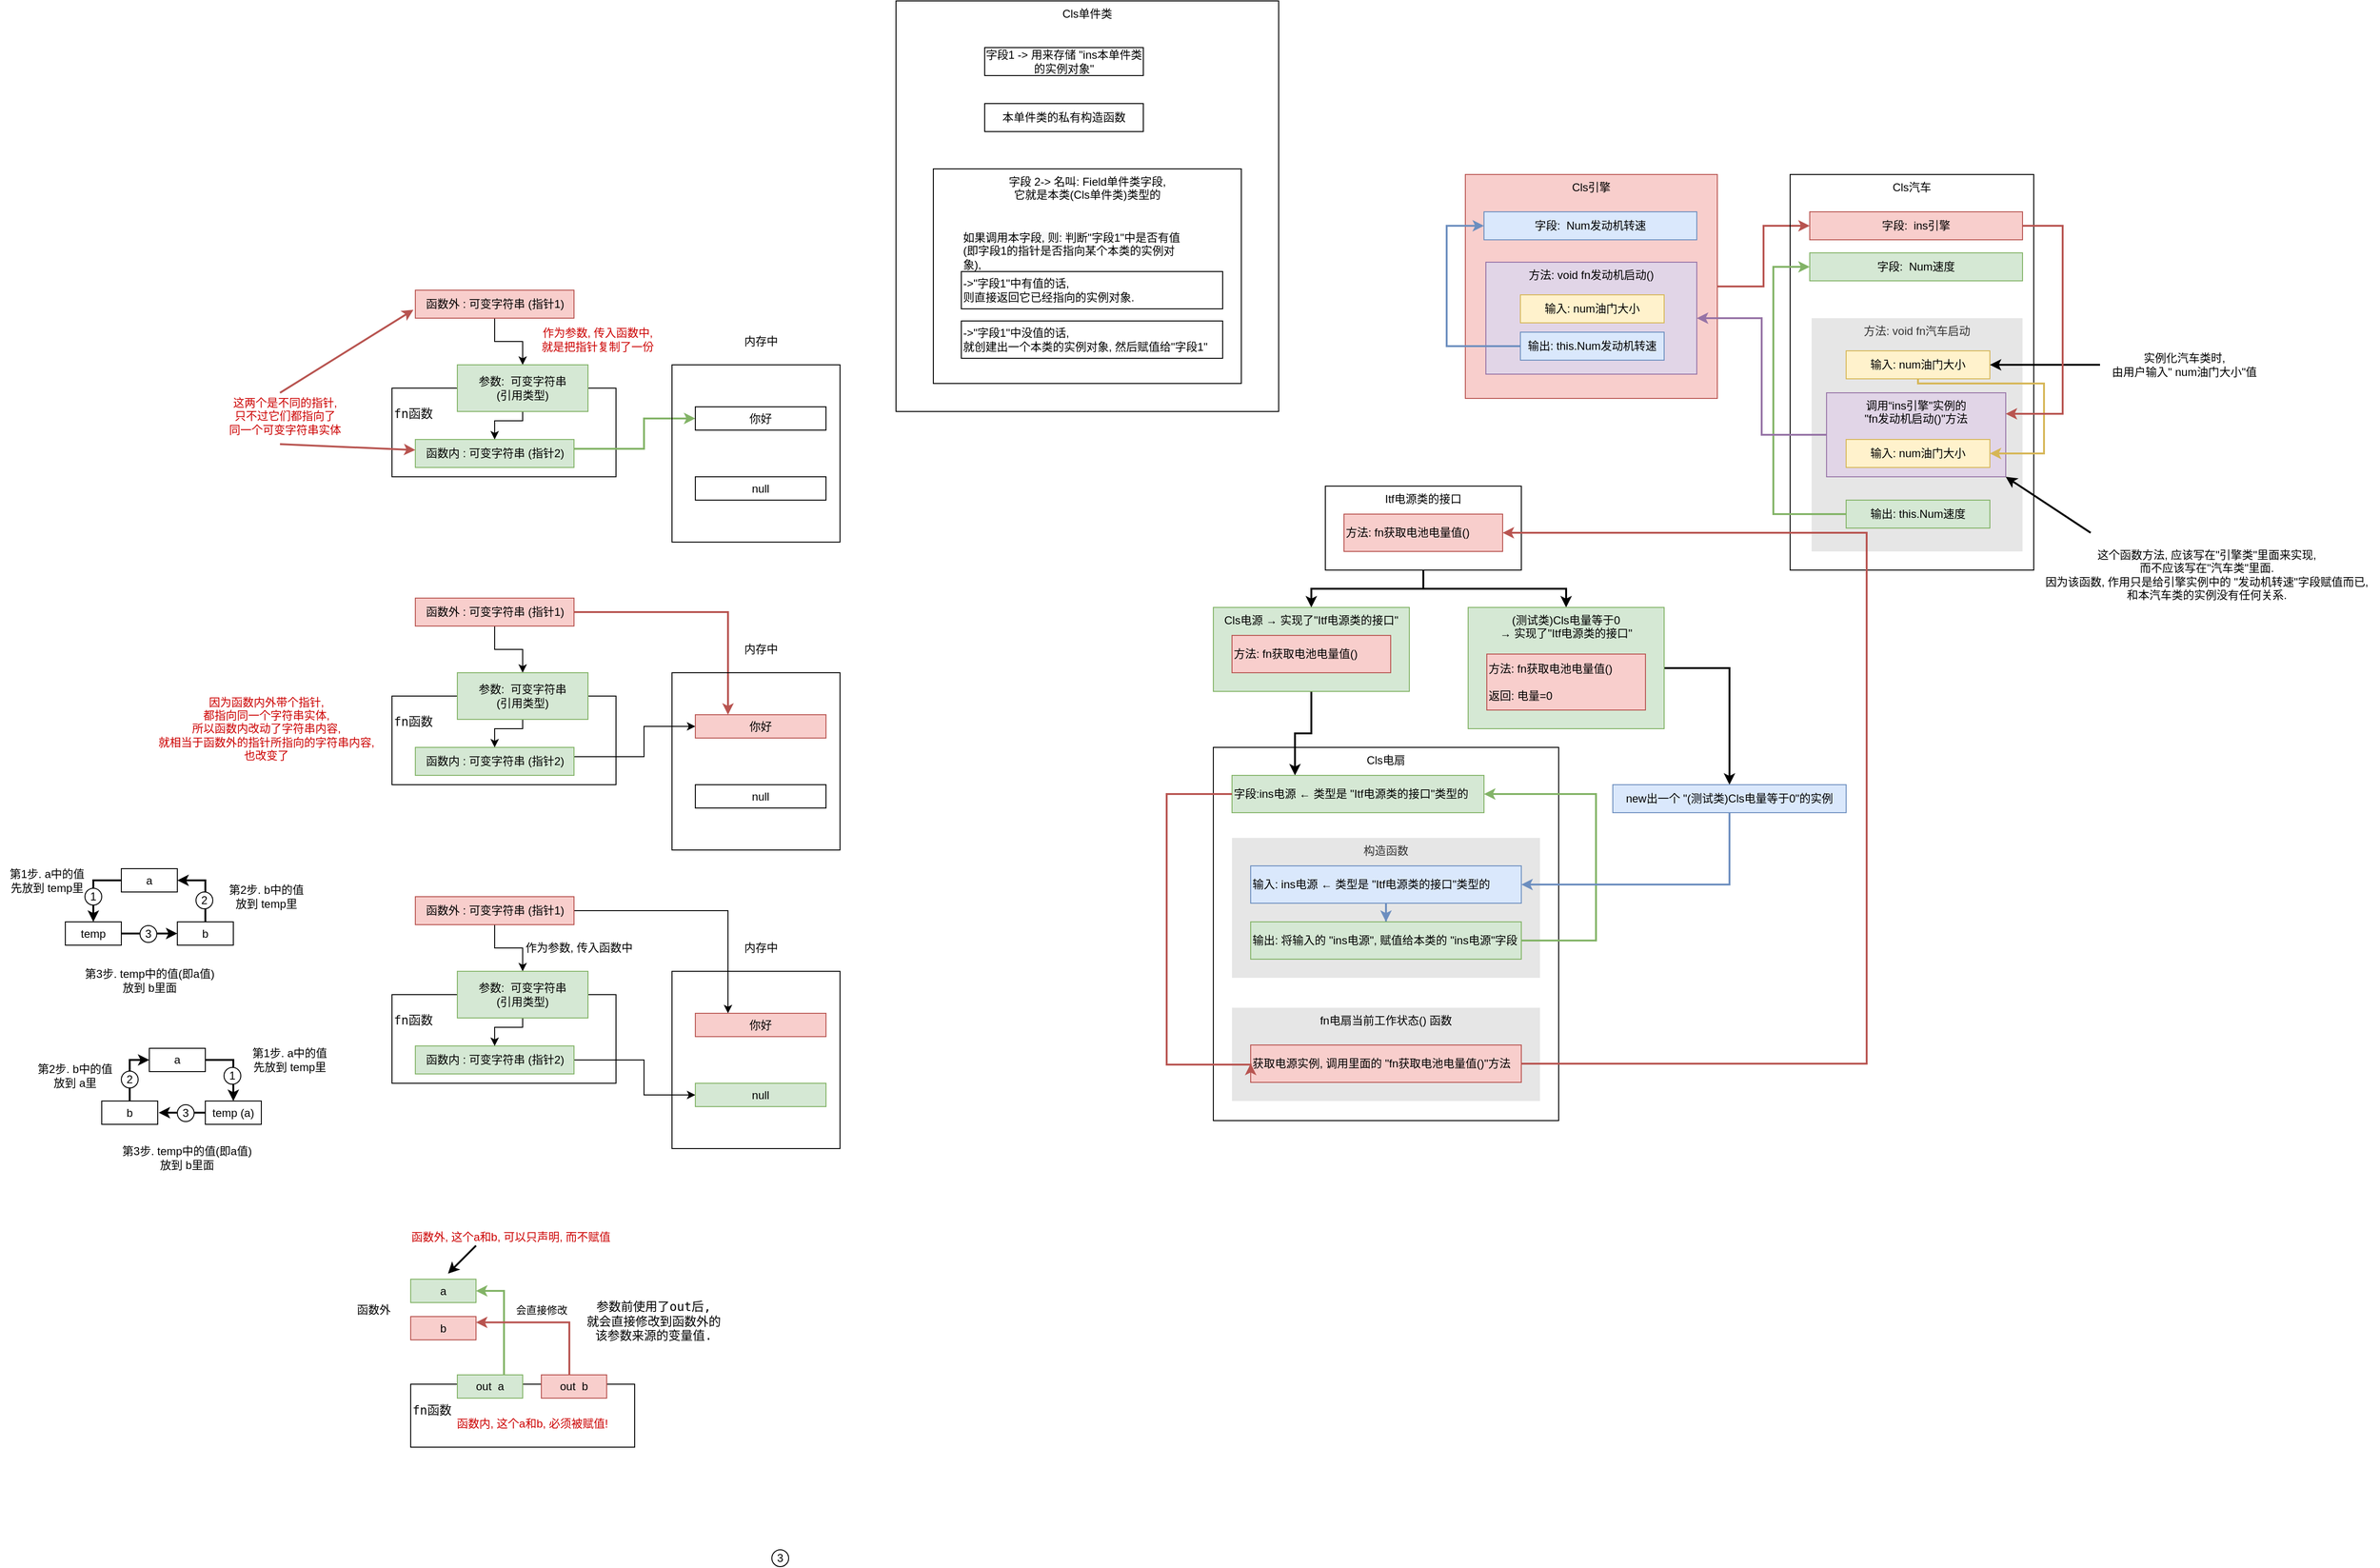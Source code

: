 <mxfile version="20.3.0" type="device"><diagram id="rgOZKRo0lJqrecVs-Eid" name="第 1 页"><mxGraphModel dx="2361" dy="1737" grid="1" gridSize="10" guides="1" tooltips="1" connect="1" arrows="1" fold="1" page="1" pageScale="1" pageWidth="827" pageHeight="1169" math="0" shadow="0"><root><mxCell id="0"/><mxCell id="1" parent="0"/><mxCell id="5EM94-NhjixUfa2vuw9q-13" style="edgeStyle=orthogonalEdgeStyle;rounded=0;orthogonalLoop=1;jettySize=auto;html=1;strokeWidth=2;fillColor=#f8cecc;strokeColor=#b85450;" parent="1" source="5EM94-NhjixUfa2vuw9q-2" target="5EM94-NhjixUfa2vuw9q-7" edge="1"><mxGeometry relative="1" as="geometry"/></mxCell><mxCell id="5EM94-NhjixUfa2vuw9q-2" value="Cls引擎" style="rounded=0;whiteSpace=wrap;html=1;fillColor=#f8cecc;verticalAlign=top;strokeColor=#b85450;" parent="1" vertex="1"><mxGeometry x="730" y="126" width="270" height="240" as="geometry"/></mxCell><mxCell id="gQlJd70xmqoWrjYjmu2v-1" value="Cls单件类" style="rounded=0;whiteSpace=wrap;html=1;fillColor=none;verticalAlign=top;" parent="1" vertex="1"><mxGeometry x="120" y="-60" width="410" height="440" as="geometry"/></mxCell><mxCell id="gQlJd70xmqoWrjYjmu2v-2" value="字段1 -&amp;gt; 用来存储 &quot;ins本单件类的实例对象&quot;" style="rounded=0;whiteSpace=wrap;html=1;fillColor=none;" parent="1" vertex="1"><mxGeometry x="215" y="-10" width="170" height="30" as="geometry"/></mxCell><mxCell id="gQlJd70xmqoWrjYjmu2v-3" value="本单件类的私有构造函数" style="rounded=0;whiteSpace=wrap;html=1;fillColor=none;" parent="1" vertex="1"><mxGeometry x="215" y="50" width="170" height="30" as="geometry"/></mxCell><mxCell id="gQlJd70xmqoWrjYjmu2v-4" value="字段 2-&amp;gt; 名叫: Field单件类字段, &lt;br&gt;它就是本类(Cls单件类)类型的" style="rounded=0;whiteSpace=wrap;html=1;fillColor=none;verticalAlign=top;" parent="1" vertex="1"><mxGeometry x="160" y="120" width="330" height="230" as="geometry"/></mxCell><mxCell id="gQlJd70xmqoWrjYjmu2v-5" value="-&amp;gt;&quot;字段1&quot;中有值的话, &lt;br&gt;则直接返回它已经指向的实例对象." style="rounded=0;whiteSpace=wrap;html=1;fillColor=none;align=left;" parent="1" vertex="1"><mxGeometry x="190" y="230" width="280" height="40" as="geometry"/></mxCell><mxCell id="gQlJd70xmqoWrjYjmu2v-6" value="-&amp;gt;&quot;字段1&quot;中没值的话,&lt;br&gt;就创建出一个本类的实例对象, 然后赋值给&quot;字段1&quot;" style="rounded=0;whiteSpace=wrap;html=1;fillColor=none;align=left;" parent="1" vertex="1"><mxGeometry x="190" y="283" width="280" height="40" as="geometry"/></mxCell><mxCell id="gQlJd70xmqoWrjYjmu2v-7" value="&lt;span style=&quot;color: rgb(0, 0, 0); font-family: Helvetica; font-size: 12px; font-style: normal; font-variant-ligatures: normal; font-variant-caps: normal; font-weight: 400; letter-spacing: normal; orphans: 2; text-align: left; text-indent: 0px; text-transform: none; widows: 2; word-spacing: 0px; -webkit-text-stroke-width: 0px; background-color: rgb(248, 249, 250); text-decoration-thickness: initial; text-decoration-style: initial; text-decoration-color: initial; float: none; display: inline !important;&quot;&gt;如果调用本字段, 则:&lt;/span&gt;&amp;nbsp;判断&quot;字段1&quot;中是否有值(即字段1的指针是否指向某个本类的实例对象),&amp;nbsp;" style="text;whiteSpace=wrap;html=1;" parent="1" vertex="1"><mxGeometry x="190" y="180" width="250" height="40" as="geometry"/></mxCell><mxCell id="5EM94-NhjixUfa2vuw9q-1" value="字段:&amp;nbsp; Num发动机转速" style="rounded=0;whiteSpace=wrap;html=1;fillColor=#dae8fc;strokeColor=#6c8ebf;" parent="1" vertex="1"><mxGeometry x="750" y="166" width="228" height="30" as="geometry"/></mxCell><mxCell id="5EM94-NhjixUfa2vuw9q-3" value="方法: void fn发动机启动()" style="rounded=0;whiteSpace=wrap;html=1;fillColor=#e1d5e7;verticalAlign=top;strokeColor=#9673a6;" parent="1" vertex="1"><mxGeometry x="752" y="220" width="226" height="120" as="geometry"/></mxCell><mxCell id="5EM94-NhjixUfa2vuw9q-4" value="输入: num油门大小" style="rounded=0;whiteSpace=wrap;html=1;fillColor=#fff2cc;strokeColor=#d6b656;" parent="1" vertex="1"><mxGeometry x="789" y="255" width="154" height="30" as="geometry"/></mxCell><mxCell id="5EM94-NhjixUfa2vuw9q-12" style="edgeStyle=orthogonalEdgeStyle;rounded=0;orthogonalLoop=1;jettySize=auto;html=1;entryX=0;entryY=0.5;entryDx=0;entryDy=0;fillColor=#dae8fc;strokeColor=#6c8ebf;strokeWidth=2;" parent="1" source="5EM94-NhjixUfa2vuw9q-5" target="5EM94-NhjixUfa2vuw9q-1" edge="1"><mxGeometry relative="1" as="geometry"><Array as="points"><mxPoint x="710" y="310"/><mxPoint x="710" y="181"/></Array></mxGeometry></mxCell><mxCell id="5EM94-NhjixUfa2vuw9q-5" value="输出:&amp;nbsp;this.Num发动机转速" style="rounded=0;whiteSpace=wrap;html=1;fillColor=#dae8fc;strokeColor=#6c8ebf;" parent="1" vertex="1"><mxGeometry x="789" y="295" width="154" height="30" as="geometry"/></mxCell><mxCell id="5EM94-NhjixUfa2vuw9q-6" value="Cls汽车" style="rounded=0;whiteSpace=wrap;html=1;fillColor=none;verticalAlign=top;" parent="1" vertex="1"><mxGeometry x="1078" y="126" width="261" height="424" as="geometry"/></mxCell><mxCell id="5EM94-NhjixUfa2vuw9q-7" value="字段:&amp;nbsp; ins引擎" style="rounded=0;whiteSpace=wrap;html=1;fillColor=#f8cecc;strokeColor=#b85450;" parent="1" vertex="1"><mxGeometry x="1099" y="166" width="228" height="30" as="geometry"/></mxCell><mxCell id="5EM94-NhjixUfa2vuw9q-8" value="方法: void fn汽车启动" style="rounded=0;whiteSpace=wrap;html=1;fillColor=#E6E6E6;verticalAlign=top;fontColor=#333333;strokeColor=none;" parent="1" vertex="1"><mxGeometry x="1101" y="280" width="226" height="250" as="geometry"/></mxCell><mxCell id="5EM94-NhjixUfa2vuw9q-9" value="输入: num油门大小" style="rounded=0;whiteSpace=wrap;html=1;fillColor=#fff2cc;strokeColor=#d6b656;" parent="1" vertex="1"><mxGeometry x="1138" y="315" width="154" height="30" as="geometry"/></mxCell><mxCell id="5EM94-NhjixUfa2vuw9q-14" style="edgeStyle=orthogonalEdgeStyle;rounded=0;orthogonalLoop=1;jettySize=auto;html=1;entryX=0;entryY=0.5;entryDx=0;entryDy=0;strokeWidth=2;fillColor=#d5e8d4;strokeColor=#82b366;exitX=0;exitY=0.5;exitDx=0;exitDy=0;" parent="1" source="5EM94-NhjixUfa2vuw9q-10" target="5EM94-NhjixUfa2vuw9q-11" edge="1"><mxGeometry relative="1" as="geometry"><Array as="points"><mxPoint x="1060" y="490"/><mxPoint x="1060" y="225"/></Array></mxGeometry></mxCell><mxCell id="5EM94-NhjixUfa2vuw9q-10" value="输出:&amp;nbsp;this.Num速度" style="rounded=0;whiteSpace=wrap;html=1;fillColor=#d5e8d4;strokeColor=#82b366;" parent="1" vertex="1"><mxGeometry x="1138" y="475" width="154" height="30" as="geometry"/></mxCell><mxCell id="5EM94-NhjixUfa2vuw9q-11" value="字段:&amp;nbsp; Num速度" style="rounded=0;whiteSpace=wrap;html=1;fillColor=#d5e8d4;strokeColor=#82b366;" parent="1" vertex="1"><mxGeometry x="1099" y="210" width="228" height="30" as="geometry"/></mxCell><mxCell id="5EM94-NhjixUfa2vuw9q-16" style="edgeStyle=orthogonalEdgeStyle;rounded=0;orthogonalLoop=1;jettySize=auto;html=1;entryX=1;entryY=0.5;entryDx=0;entryDy=0;strokeWidth=2;fillColor=#e1d5e7;strokeColor=#9673a6;" parent="1" source="5EM94-NhjixUfa2vuw9q-15" target="5EM94-NhjixUfa2vuw9q-3" edge="1"><mxGeometry relative="1" as="geometry"/></mxCell><mxCell id="5EM94-NhjixUfa2vuw9q-15" value="调用“ins引擎&quot;实例的&lt;br&gt;&quot;fn发动机启动()&quot;方法" style="rounded=0;whiteSpace=wrap;html=1;fillColor=#e1d5e7;strokeColor=#9673a6;verticalAlign=top;" parent="1" vertex="1"><mxGeometry x="1117" y="360" width="192" height="90" as="geometry"/></mxCell><mxCell id="5EM94-NhjixUfa2vuw9q-17" value="输入: num油门大小" style="rounded=0;whiteSpace=wrap;html=1;fillColor=#fff2cc;strokeColor=#d6b656;" parent="1" vertex="1"><mxGeometry x="1138" y="410" width="154" height="30" as="geometry"/></mxCell><mxCell id="5EM94-NhjixUfa2vuw9q-19" style="edgeStyle=orthogonalEdgeStyle;rounded=0;orthogonalLoop=1;jettySize=auto;html=1;strokeWidth=2;" parent="1" source="5EM94-NhjixUfa2vuw9q-18" target="5EM94-NhjixUfa2vuw9q-9" edge="1"><mxGeometry relative="1" as="geometry"/></mxCell><mxCell id="5EM94-NhjixUfa2vuw9q-18" value="实例化汽车类时, &lt;br&gt;由用户输入&quot; num油门大小&quot;值" style="text;html=1;align=center;verticalAlign=middle;resizable=0;points=[];autosize=1;strokeColor=none;fillColor=none;" parent="1" vertex="1"><mxGeometry x="1410" y="310" width="180" height="40" as="geometry"/></mxCell><mxCell id="5EM94-NhjixUfa2vuw9q-20" style="edgeStyle=orthogonalEdgeStyle;rounded=0;orthogonalLoop=1;jettySize=auto;html=1;entryX=1;entryY=0.5;entryDx=0;entryDy=0;strokeWidth=2;fillColor=#fff2cc;strokeColor=#d6b656;" parent="1" source="5EM94-NhjixUfa2vuw9q-9" target="5EM94-NhjixUfa2vuw9q-17" edge="1"><mxGeometry relative="1" as="geometry"><Array as="points"><mxPoint x="1215" y="350"/><mxPoint x="1350" y="350"/><mxPoint x="1350" y="425"/></Array></mxGeometry></mxCell><mxCell id="5EM94-NhjixUfa2vuw9q-21" style="edgeStyle=orthogonalEdgeStyle;rounded=0;orthogonalLoop=1;jettySize=auto;html=1;entryX=1;entryY=0.25;entryDx=0;entryDy=0;strokeWidth=2;fillColor=#f8cecc;strokeColor=#b85450;" parent="1" source="5EM94-NhjixUfa2vuw9q-7" target="5EM94-NhjixUfa2vuw9q-15" edge="1"><mxGeometry relative="1" as="geometry"><Array as="points"><mxPoint x="1370" y="181"/><mxPoint x="1370" y="382"/></Array></mxGeometry></mxCell><mxCell id="5EM94-NhjixUfa2vuw9q-22" value="" style="endArrow=classic;html=1;rounded=0;strokeWidth=2;entryX=1;entryY=1;entryDx=0;entryDy=0;" parent="1" target="5EM94-NhjixUfa2vuw9q-15" edge="1"><mxGeometry width="50" height="50" relative="1" as="geometry"><mxPoint x="1400" y="510" as="sourcePoint"/><mxPoint x="1530" y="550" as="targetPoint"/></mxGeometry></mxCell><mxCell id="5EM94-NhjixUfa2vuw9q-23" value="这个函数方法, 应该写在&quot;引擎类&quot;里面来实现,&lt;br&gt;而不应该写在&quot;汽车类&quot;里面.&lt;br&gt;因为该函数, 作用只是给引擎实例中的 &quot;发动机转速&quot;字段赋值而已, &lt;br&gt;和本汽车类的实例没有任何关系." style="text;html=1;align=center;verticalAlign=middle;resizable=0;points=[];autosize=1;strokeColor=none;fillColor=none;" parent="1" vertex="1"><mxGeometry x="1339" y="520" width="370" height="70" as="geometry"/></mxCell><mxCell id="5EM94-NhjixUfa2vuw9q-35" style="edgeStyle=orthogonalEdgeStyle;rounded=0;orthogonalLoop=1;jettySize=auto;html=1;strokeWidth=2;" parent="1" source="5EM94-NhjixUfa2vuw9q-24" target="5EM94-NhjixUfa2vuw9q-26" edge="1"><mxGeometry relative="1" as="geometry"/></mxCell><mxCell id="5EM94-NhjixUfa2vuw9q-41" style="edgeStyle=orthogonalEdgeStyle;rounded=0;orthogonalLoop=1;jettySize=auto;html=1;entryX=0.5;entryY=0;entryDx=0;entryDy=0;strokeWidth=2;" parent="1" source="5EM94-NhjixUfa2vuw9q-24" target="5EM94-NhjixUfa2vuw9q-39" edge="1"><mxGeometry relative="1" as="geometry"/></mxCell><mxCell id="5EM94-NhjixUfa2vuw9q-24" value="Itf电源类的接口" style="rounded=0;whiteSpace=wrap;html=1;fillColor=none;verticalAlign=top;" parent="1" vertex="1"><mxGeometry x="580" y="460" width="210" height="90" as="geometry"/></mxCell><mxCell id="5EM94-NhjixUfa2vuw9q-25" value="方法:&amp;nbsp;fn获取电池电量值()" style="rounded=0;whiteSpace=wrap;html=1;fillColor=#f8cecc;align=left;strokeColor=#b85450;" parent="1" vertex="1"><mxGeometry x="600" y="490" width="170" height="40" as="geometry"/></mxCell><mxCell id="5EM94-NhjixUfa2vuw9q-36" style="edgeStyle=orthogonalEdgeStyle;rounded=0;orthogonalLoop=1;jettySize=auto;html=1;entryX=0.25;entryY=0;entryDx=0;entryDy=0;strokeWidth=2;" parent="1" source="5EM94-NhjixUfa2vuw9q-26" target="5EM94-NhjixUfa2vuw9q-29" edge="1"><mxGeometry relative="1" as="geometry"/></mxCell><mxCell id="5EM94-NhjixUfa2vuw9q-26" value="Cls电源 → 实现了&quot;Itf电源类的接口&quot;" style="rounded=0;whiteSpace=wrap;html=1;fillColor=#d5e8d4;verticalAlign=top;strokeColor=#82b366;" parent="1" vertex="1"><mxGeometry x="460" y="590" width="210" height="90" as="geometry"/></mxCell><mxCell id="5EM94-NhjixUfa2vuw9q-27" value="方法:&amp;nbsp;fn获取电池电量值()" style="rounded=0;whiteSpace=wrap;html=1;fillColor=#f8cecc;align=left;strokeColor=#b85450;" parent="1" vertex="1"><mxGeometry x="480" y="620" width="170" height="40" as="geometry"/></mxCell><mxCell id="5EM94-NhjixUfa2vuw9q-28" value="Cls电扇" style="rounded=0;whiteSpace=wrap;html=1;fillColor=none;verticalAlign=top;" parent="1" vertex="1"><mxGeometry x="460" y="740" width="370" height="400" as="geometry"/></mxCell><mxCell id="5EM94-NhjixUfa2vuw9q-29" value="字段:ins电源 ← 类型是 &quot;Itf电源类的接口&quot;类型的" style="rounded=0;whiteSpace=wrap;html=1;fillColor=#d5e8d4;align=left;strokeColor=#82b366;" parent="1" vertex="1"><mxGeometry x="480" y="770" width="270" height="40" as="geometry"/></mxCell><mxCell id="5EM94-NhjixUfa2vuw9q-30" value="构造函数" style="rounded=0;whiteSpace=wrap;html=1;fillColor=#E6E6E6;verticalAlign=top;fontColor=#333333;strokeColor=none;" parent="1" vertex="1"><mxGeometry x="480" y="837" width="330" height="150" as="geometry"/></mxCell><mxCell id="5EM94-NhjixUfa2vuw9q-38" style="edgeStyle=orthogonalEdgeStyle;rounded=0;orthogonalLoop=1;jettySize=auto;html=1;strokeWidth=2;fillColor=#dae8fc;strokeColor=#6c8ebf;" parent="1" source="5EM94-NhjixUfa2vuw9q-31" target="5EM94-NhjixUfa2vuw9q-32" edge="1"><mxGeometry relative="1" as="geometry"/></mxCell><mxCell id="5EM94-NhjixUfa2vuw9q-31" value="输入: ins电源 ← 类型是 &quot;Itf电源类的接口&quot;类型的" style="rounded=0;whiteSpace=wrap;html=1;fillColor=#dae8fc;align=left;strokeColor=#6c8ebf;" parent="1" vertex="1"><mxGeometry x="500" y="867" width="290" height="40" as="geometry"/></mxCell><mxCell id="5EM94-NhjixUfa2vuw9q-37" style="edgeStyle=orthogonalEdgeStyle;rounded=0;orthogonalLoop=1;jettySize=auto;html=1;entryX=1;entryY=0.5;entryDx=0;entryDy=0;strokeWidth=2;fillColor=#d5e8d4;strokeColor=#82b366;" parent="1" source="5EM94-NhjixUfa2vuw9q-32" target="5EM94-NhjixUfa2vuw9q-29" edge="1"><mxGeometry relative="1" as="geometry"><Array as="points"><mxPoint x="870" y="947"/><mxPoint x="870" y="790"/></Array></mxGeometry></mxCell><mxCell id="5EM94-NhjixUfa2vuw9q-32" value="输出: 将输入的 &quot;ins电源&quot;, 赋值给本类的&amp;nbsp;&quot;ins电源&quot;字段" style="rounded=0;whiteSpace=wrap;html=1;fillColor=#d5e8d4;align=left;strokeColor=#82b366;" parent="1" vertex="1"><mxGeometry x="500" y="927" width="290" height="40" as="geometry"/></mxCell><mxCell id="5EM94-NhjixUfa2vuw9q-33" value="fn电扇当前工作状态() 函数" style="rounded=0;whiteSpace=wrap;html=1;fillColor=#E6E6E6;verticalAlign=top;strokeColor=none;" parent="1" vertex="1"><mxGeometry x="480" y="1019" width="330" height="100" as="geometry"/></mxCell><mxCell id="5EM94-NhjixUfa2vuw9q-46" style="edgeStyle=orthogonalEdgeStyle;rounded=0;orthogonalLoop=1;jettySize=auto;html=1;entryX=1;entryY=0.5;entryDx=0;entryDy=0;strokeWidth=2;fillColor=#f8cecc;strokeColor=#b85450;" parent="1" source="5EM94-NhjixUfa2vuw9q-34" target="5EM94-NhjixUfa2vuw9q-25" edge="1"><mxGeometry relative="1" as="geometry"><Array as="points"><mxPoint x="1160" y="1079"/><mxPoint x="1160" y="510"/></Array></mxGeometry></mxCell><mxCell id="5EM94-NhjixUfa2vuw9q-34" value="获取电源实例, 调用里面的 &quot;fn获取电池电量值()&quot;方法" style="rounded=0;whiteSpace=wrap;html=1;fillColor=#f8cecc;align=left;strokeColor=#b85450;" parent="1" vertex="1"><mxGeometry x="500" y="1059" width="290" height="40" as="geometry"/></mxCell><mxCell id="5EM94-NhjixUfa2vuw9q-43" style="edgeStyle=orthogonalEdgeStyle;rounded=0;orthogonalLoop=1;jettySize=auto;html=1;entryX=0.5;entryY=0;entryDx=0;entryDy=0;strokeWidth=2;exitX=1;exitY=0.5;exitDx=0;exitDy=0;" parent="1" source="5EM94-NhjixUfa2vuw9q-39" target="5EM94-NhjixUfa2vuw9q-42" edge="1"><mxGeometry relative="1" as="geometry"/></mxCell><mxCell id="5EM94-NhjixUfa2vuw9q-39" value="(测试类)Cls电量等于0 &lt;br&gt;→ 实现了&quot;Itf电源类的接口&quot;" style="rounded=0;whiteSpace=wrap;html=1;fillColor=#d5e8d4;verticalAlign=top;strokeColor=#82b366;" parent="1" vertex="1"><mxGeometry x="733" y="590" width="210" height="130" as="geometry"/></mxCell><mxCell id="5EM94-NhjixUfa2vuw9q-40" value="方法:&amp;nbsp;fn获取电池电量值()&lt;br&gt;&lt;br&gt;返回: 电量=0" style="rounded=0;whiteSpace=wrap;html=1;fillColor=#f8cecc;align=left;strokeColor=#b85450;" parent="1" vertex="1"><mxGeometry x="753" y="640" width="170" height="60" as="geometry"/></mxCell><mxCell id="5EM94-NhjixUfa2vuw9q-44" style="edgeStyle=orthogonalEdgeStyle;rounded=0;orthogonalLoop=1;jettySize=auto;html=1;entryX=1;entryY=0.5;entryDx=0;entryDy=0;strokeWidth=2;fillColor=#dae8fc;strokeColor=#6c8ebf;exitX=0.5;exitY=1;exitDx=0;exitDy=0;" parent="1" source="5EM94-NhjixUfa2vuw9q-42" target="5EM94-NhjixUfa2vuw9q-31" edge="1"><mxGeometry relative="1" as="geometry"/></mxCell><mxCell id="5EM94-NhjixUfa2vuw9q-42" value="new出一个 &quot;&lt;span style=&quot;&quot;&gt;(测试类)Cls电量等于0&lt;/span&gt;&quot;的实例" style="rounded=0;whiteSpace=wrap;html=1;fillColor=#dae8fc;align=center;strokeColor=#6c8ebf;" parent="1" vertex="1"><mxGeometry x="888" y="780" width="250" height="30" as="geometry"/></mxCell><mxCell id="5EM94-NhjixUfa2vuw9q-45" style="edgeStyle=orthogonalEdgeStyle;rounded=0;orthogonalLoop=1;jettySize=auto;html=1;entryX=0;entryY=0.5;entryDx=0;entryDy=0;strokeWidth=2;fillColor=#f8cecc;strokeColor=#b85450;exitX=0;exitY=0.5;exitDx=0;exitDy=0;" parent="1" source="5EM94-NhjixUfa2vuw9q-29" target="5EM94-NhjixUfa2vuw9q-34" edge="1"><mxGeometry relative="1" as="geometry"><mxPoint x="480" y="760" as="sourcePoint"/><Array as="points"><mxPoint x="410" y="790"/><mxPoint x="410" y="1080"/></Array></mxGeometry></mxCell><mxCell id="zhBhP34brNfcsc4xG4sS-1" value="&lt;pre style=&quot;color: rgb(8, 8, 8); font-family: &amp;quot;JetBrains Mono&amp;quot;, monospace; font-size: 9.8pt;&quot;&gt;&lt;span style=&quot;&quot;&gt;fn&lt;/span&gt;&lt;span style=&quot;font-family: 宋体, monospace;&quot;&gt;函数&lt;/span&gt;&lt;/pre&gt;" style="rounded=0;whiteSpace=wrap;html=1;fillColor=none;align=left;labelBackgroundColor=none;verticalAlign=top;" vertex="1" parent="1"><mxGeometry x="-420" y="355" width="240" height="95" as="geometry"/></mxCell><mxCell id="zhBhP34brNfcsc4xG4sS-10" style="edgeStyle=orthogonalEdgeStyle;rounded=0;orthogonalLoop=1;jettySize=auto;html=1;entryX=0;entryY=0.5;entryDx=0;entryDy=0;fillColor=#d5e8d4;strokeColor=#82b366;strokeWidth=2;" edge="1" parent="1" source="zhBhP34brNfcsc4xG4sS-3" target="zhBhP34brNfcsc4xG4sS-7"><mxGeometry relative="1" as="geometry"><Array as="points"><mxPoint x="-150" y="420"/><mxPoint x="-150" y="388"/></Array></mxGeometry></mxCell><mxCell id="zhBhP34brNfcsc4xG4sS-3" value="函数内 : 可变字符串 (指针2)" style="text;html=1;align=center;verticalAlign=middle;resizable=0;points=[];autosize=1;strokeColor=#82b366;fillColor=#d5e8d4;" vertex="1" parent="1"><mxGeometry x="-395" y="410" width="170" height="30" as="geometry"/></mxCell><mxCell id="zhBhP34brNfcsc4xG4sS-9" style="edgeStyle=orthogonalEdgeStyle;rounded=0;orthogonalLoop=1;jettySize=auto;html=1;entryX=0.5;entryY=0;entryDx=0;entryDy=0;" edge="1" parent="1" source="zhBhP34brNfcsc4xG4sS-4" target="zhBhP34brNfcsc4xG4sS-2"><mxGeometry relative="1" as="geometry"/></mxCell><mxCell id="zhBhP34brNfcsc4xG4sS-4" value="函数外 : 可变字符串 (指针1)" style="text;html=1;align=center;verticalAlign=middle;resizable=0;points=[];autosize=1;strokeColor=#b85450;fillColor=#f8cecc;" vertex="1" parent="1"><mxGeometry x="-395" y="250" width="170" height="30" as="geometry"/></mxCell><mxCell id="zhBhP34brNfcsc4xG4sS-5" value="" style="rounded=0;whiteSpace=wrap;html=1;fillColor=none;align=center;" vertex="1" parent="1"><mxGeometry x="-120" y="330" width="180" height="190" as="geometry"/></mxCell><mxCell id="zhBhP34brNfcsc4xG4sS-6" value="内存中" style="text;html=1;align=center;verticalAlign=middle;resizable=0;points=[];autosize=1;strokeColor=none;fillColor=none;" vertex="1" parent="1"><mxGeometry x="-55" y="290" width="60" height="30" as="geometry"/></mxCell><mxCell id="zhBhP34brNfcsc4xG4sS-7" value="你好" style="rounded=0;whiteSpace=wrap;html=1;labelBackgroundColor=none;" vertex="1" parent="1"><mxGeometry x="-95" y="375" width="140" height="25" as="geometry"/></mxCell><mxCell id="zhBhP34brNfcsc4xG4sS-8" value="null" style="rounded=0;whiteSpace=wrap;html=1;labelBackgroundColor=none;" vertex="1" parent="1"><mxGeometry x="-95" y="450" width="140" height="25" as="geometry"/></mxCell><mxCell id="zhBhP34brNfcsc4xG4sS-13" style="edgeStyle=orthogonalEdgeStyle;rounded=0;orthogonalLoop=1;jettySize=auto;html=1;" edge="1" parent="1" source="zhBhP34brNfcsc4xG4sS-2" target="zhBhP34brNfcsc4xG4sS-3"><mxGeometry relative="1" as="geometry"><Array as="points"><mxPoint x="-280" y="390"/><mxPoint x="-310" y="390"/></Array></mxGeometry></mxCell><mxCell id="zhBhP34brNfcsc4xG4sS-2" value="参数:&amp;nbsp; 可变字符串&lt;br&gt;(引用类型)" style="rounded=0;whiteSpace=wrap;html=1;labelBackgroundColor=none;fillColor=#d5e8d4;strokeColor=#82b366;" vertex="1" parent="1"><mxGeometry x="-350" y="330" width="140" height="50" as="geometry"/></mxCell><mxCell id="zhBhP34brNfcsc4xG4sS-14" value="作为参数, 传入函数中,&lt;br&gt;就是把指针复制了一份" style="text;html=1;align=center;verticalAlign=middle;resizable=0;points=[];autosize=1;strokeColor=none;fillColor=none;fontColor=#CC0000;" vertex="1" parent="1"><mxGeometry x="-270" y="283" width="140" height="40" as="geometry"/></mxCell><mxCell id="zhBhP34brNfcsc4xG4sS-17" value="&lt;pre style=&quot;color: rgb(8, 8, 8); font-family: &amp;quot;JetBrains Mono&amp;quot;, monospace; font-size: 9.8pt;&quot;&gt;&lt;span style=&quot;&quot;&gt;fn&lt;/span&gt;&lt;span style=&quot;font-family: 宋体, monospace;&quot;&gt;函数&lt;/span&gt;&lt;/pre&gt;" style="rounded=0;whiteSpace=wrap;html=1;fillColor=none;align=left;labelBackgroundColor=none;verticalAlign=top;" vertex="1" parent="1"><mxGeometry x="-420" y="685" width="240" height="95" as="geometry"/></mxCell><mxCell id="zhBhP34brNfcsc4xG4sS-18" style="edgeStyle=orthogonalEdgeStyle;rounded=0;orthogonalLoop=1;jettySize=auto;html=1;entryX=0;entryY=0.5;entryDx=0;entryDy=0;" edge="1" source="zhBhP34brNfcsc4xG4sS-20" target="zhBhP34brNfcsc4xG4sS-25" parent="1"><mxGeometry relative="1" as="geometry"><Array as="points"><mxPoint x="-150" y="750"/><mxPoint x="-150" y="718"/></Array></mxGeometry></mxCell><mxCell id="zhBhP34brNfcsc4xG4sS-20" value="函数内 : 可变字符串 (指针2)" style="text;html=1;align=center;verticalAlign=middle;resizable=0;points=[];autosize=1;strokeColor=#82b366;fillColor=#d5e8d4;" vertex="1" parent="1"><mxGeometry x="-395" y="740" width="170" height="30" as="geometry"/></mxCell><mxCell id="zhBhP34brNfcsc4xG4sS-21" style="edgeStyle=orthogonalEdgeStyle;rounded=0;orthogonalLoop=1;jettySize=auto;html=1;entryX=0.5;entryY=0;entryDx=0;entryDy=0;" edge="1" source="zhBhP34brNfcsc4xG4sS-22" target="zhBhP34brNfcsc4xG4sS-28" parent="1"><mxGeometry relative="1" as="geometry"/></mxCell><mxCell id="zhBhP34brNfcsc4xG4sS-30" style="edgeStyle=orthogonalEdgeStyle;rounded=0;orthogonalLoop=1;jettySize=auto;html=1;entryX=0.25;entryY=0;entryDx=0;entryDy=0;fillColor=#f8cecc;strokeColor=#b85450;strokeWidth=2;" edge="1" parent="1" source="zhBhP34brNfcsc4xG4sS-22" target="zhBhP34brNfcsc4xG4sS-25"><mxGeometry relative="1" as="geometry"/></mxCell><mxCell id="zhBhP34brNfcsc4xG4sS-22" value="函数外 : 可变字符串 (指针1)" style="text;html=1;align=center;verticalAlign=middle;resizable=0;points=[];autosize=1;strokeColor=#b85450;fillColor=#f8cecc;" vertex="1" parent="1"><mxGeometry x="-395" y="580" width="170" height="30" as="geometry"/></mxCell><mxCell id="zhBhP34brNfcsc4xG4sS-23" value="" style="rounded=0;whiteSpace=wrap;html=1;fillColor=none;align=center;" vertex="1" parent="1"><mxGeometry x="-120" y="660" width="180" height="190" as="geometry"/></mxCell><mxCell id="zhBhP34brNfcsc4xG4sS-24" value="内存中" style="text;html=1;align=center;verticalAlign=middle;resizable=0;points=[];autosize=1;strokeColor=none;fillColor=none;" vertex="1" parent="1"><mxGeometry x="-55" y="620" width="60" height="30" as="geometry"/></mxCell><mxCell id="zhBhP34brNfcsc4xG4sS-25" value="你好" style="rounded=0;whiteSpace=wrap;html=1;labelBackgroundColor=none;fillColor=#f8cecc;strokeColor=#b85450;" vertex="1" parent="1"><mxGeometry x="-95" y="705" width="140" height="25" as="geometry"/></mxCell><mxCell id="zhBhP34brNfcsc4xG4sS-26" value="null" style="rounded=0;whiteSpace=wrap;html=1;labelBackgroundColor=none;" vertex="1" parent="1"><mxGeometry x="-95" y="780" width="140" height="25" as="geometry"/></mxCell><mxCell id="zhBhP34brNfcsc4xG4sS-27" style="edgeStyle=orthogonalEdgeStyle;rounded=0;orthogonalLoop=1;jettySize=auto;html=1;" edge="1" source="zhBhP34brNfcsc4xG4sS-28" target="zhBhP34brNfcsc4xG4sS-20" parent="1"><mxGeometry relative="1" as="geometry"><Array as="points"><mxPoint x="-280" y="720"/><mxPoint x="-310" y="720"/></Array></mxGeometry></mxCell><mxCell id="zhBhP34brNfcsc4xG4sS-28" value="参数:&amp;nbsp; 可变字符串&lt;br&gt;(引用类型)" style="rounded=0;whiteSpace=wrap;html=1;labelBackgroundColor=none;fillColor=#d5e8d4;strokeColor=#82b366;" vertex="1" parent="1"><mxGeometry x="-350" y="660" width="140" height="50" as="geometry"/></mxCell><mxCell id="zhBhP34brNfcsc4xG4sS-31" value="&lt;pre style=&quot;color: rgb(8, 8, 8); font-family: &amp;quot;JetBrains Mono&amp;quot;, monospace; font-size: 9.8pt;&quot;&gt;&lt;span style=&quot;&quot;&gt;fn&lt;/span&gt;&lt;span style=&quot;font-family: 宋体, monospace;&quot;&gt;函数&lt;/span&gt;&lt;/pre&gt;" style="rounded=0;whiteSpace=wrap;html=1;fillColor=none;align=left;labelBackgroundColor=none;verticalAlign=top;" vertex="1" parent="1"><mxGeometry x="-420" y="1005" width="240" height="95" as="geometry"/></mxCell><mxCell id="zhBhP34brNfcsc4xG4sS-33" style="edgeStyle=orthogonalEdgeStyle;rounded=0;orthogonalLoop=1;jettySize=auto;html=1;entryX=0;entryY=0.5;entryDx=0;entryDy=0;" edge="1" source="zhBhP34brNfcsc4xG4sS-34" target="zhBhP34brNfcsc4xG4sS-41" parent="1"><mxGeometry relative="1" as="geometry"><Array as="points"><mxPoint x="-150" y="1075"/><mxPoint x="-150" y="1113"/></Array></mxGeometry></mxCell><mxCell id="zhBhP34brNfcsc4xG4sS-34" value="函数内 : 可变字符串 (指针2)" style="text;html=1;align=center;verticalAlign=middle;resizable=0;points=[];autosize=1;strokeColor=#82b366;fillColor=#d5e8d4;" vertex="1" parent="1"><mxGeometry x="-395" y="1060" width="170" height="30" as="geometry"/></mxCell><mxCell id="zhBhP34brNfcsc4xG4sS-35" style="edgeStyle=orthogonalEdgeStyle;rounded=0;orthogonalLoop=1;jettySize=auto;html=1;entryX=0.5;entryY=0;entryDx=0;entryDy=0;" edge="1" source="zhBhP34brNfcsc4xG4sS-37" target="zhBhP34brNfcsc4xG4sS-43" parent="1"><mxGeometry relative="1" as="geometry"/></mxCell><mxCell id="zhBhP34brNfcsc4xG4sS-36" style="edgeStyle=orthogonalEdgeStyle;rounded=0;orthogonalLoop=1;jettySize=auto;html=1;entryX=0.25;entryY=0;entryDx=0;entryDy=0;" edge="1" source="zhBhP34brNfcsc4xG4sS-37" target="zhBhP34brNfcsc4xG4sS-40" parent="1"><mxGeometry relative="1" as="geometry"/></mxCell><mxCell id="zhBhP34brNfcsc4xG4sS-37" value="函数外 : 可变字符串 (指针1)" style="text;html=1;align=center;verticalAlign=middle;resizable=0;points=[];autosize=1;strokeColor=#b85450;fillColor=#f8cecc;" vertex="1" parent="1"><mxGeometry x="-395" y="900" width="170" height="30" as="geometry"/></mxCell><mxCell id="zhBhP34brNfcsc4xG4sS-38" value="" style="rounded=0;whiteSpace=wrap;html=1;fillColor=none;align=center;" vertex="1" parent="1"><mxGeometry x="-120" y="980" width="180" height="190" as="geometry"/></mxCell><mxCell id="zhBhP34brNfcsc4xG4sS-39" value="内存中" style="text;html=1;align=center;verticalAlign=middle;resizable=0;points=[];autosize=1;strokeColor=none;fillColor=none;" vertex="1" parent="1"><mxGeometry x="-55" y="940" width="60" height="30" as="geometry"/></mxCell><mxCell id="zhBhP34brNfcsc4xG4sS-40" value="你好" style="rounded=0;whiteSpace=wrap;html=1;labelBackgroundColor=none;fillColor=#f8cecc;strokeColor=#b85450;" vertex="1" parent="1"><mxGeometry x="-95" y="1025" width="140" height="25" as="geometry"/></mxCell><mxCell id="zhBhP34brNfcsc4xG4sS-41" value="null" style="rounded=0;whiteSpace=wrap;html=1;labelBackgroundColor=none;fillColor=#d5e8d4;strokeColor=#82b366;" vertex="1" parent="1"><mxGeometry x="-95" y="1100" width="140" height="25" as="geometry"/></mxCell><mxCell id="zhBhP34brNfcsc4xG4sS-42" style="edgeStyle=orthogonalEdgeStyle;rounded=0;orthogonalLoop=1;jettySize=auto;html=1;" edge="1" source="zhBhP34brNfcsc4xG4sS-43" target="zhBhP34brNfcsc4xG4sS-34" parent="1"><mxGeometry relative="1" as="geometry"><Array as="points"><mxPoint x="-280" y="1040"/><mxPoint x="-310" y="1040"/></Array></mxGeometry></mxCell><mxCell id="zhBhP34brNfcsc4xG4sS-43" value="参数:&amp;nbsp; 可变字符串&lt;br&gt;(引用类型)" style="rounded=0;whiteSpace=wrap;html=1;labelBackgroundColor=none;fillColor=#d5e8d4;strokeColor=#82b366;" vertex="1" parent="1"><mxGeometry x="-350" y="980" width="140" height="50" as="geometry"/></mxCell><mxCell id="zhBhP34brNfcsc4xG4sS-44" value="作为参数, 传入函数中" style="text;html=1;align=center;verticalAlign=middle;resizable=0;points=[];autosize=1;strokeColor=none;fillColor=none;" vertex="1" parent="1"><mxGeometry x="-290" y="940" width="140" height="30" as="geometry"/></mxCell><mxCell id="zhBhP34brNfcsc4xG4sS-45" value="这两个是不同的指针,&lt;br&gt;只不过它们都指向了&lt;br&gt;同一个可变字符串实体" style="text;html=1;align=center;verticalAlign=middle;resizable=0;points=[];autosize=1;strokeColor=none;fillColor=none;fontColor=#CC0000;" vertex="1" parent="1"><mxGeometry x="-605" y="355" width="140" height="60" as="geometry"/></mxCell><mxCell id="zhBhP34brNfcsc4xG4sS-47" value="" style="endArrow=classic;html=1;rounded=0;entryX=-0.012;entryY=0.7;entryDx=0;entryDy=0;entryPerimeter=0;fillColor=#f8cecc;strokeColor=#b85450;strokeWidth=2;" edge="1" parent="1" target="zhBhP34brNfcsc4xG4sS-4"><mxGeometry width="50" height="50" relative="1" as="geometry"><mxPoint x="-540" y="360" as="sourcePoint"/><mxPoint x="-490" y="310" as="targetPoint"/></mxGeometry></mxCell><mxCell id="zhBhP34brNfcsc4xG4sS-48" value="" style="endArrow=classic;html=1;rounded=0;exitX=0.464;exitY=1;exitDx=0;exitDy=0;exitPerimeter=0;fillColor=#f8cecc;strokeColor=#b85450;strokeWidth=2;" edge="1" parent="1" source="zhBhP34brNfcsc4xG4sS-45" target="zhBhP34brNfcsc4xG4sS-3"><mxGeometry width="50" height="50" relative="1" as="geometry"><mxPoint x="-620" y="550" as="sourcePoint"/><mxPoint x="-430" y="510" as="targetPoint"/></mxGeometry></mxCell><mxCell id="zhBhP34brNfcsc4xG4sS-49" value="因为函数内外带个指针, &lt;br&gt;都指向同一个字符串实体,&lt;br&gt;所以函数内改动了字符串内容,&lt;br&gt;就相当于函数外的指针所指向的字符串内容, &lt;br&gt;也改变了" style="text;html=1;align=center;verticalAlign=middle;resizable=0;points=[];autosize=1;strokeColor=none;fillColor=none;fontColor=#CC0000;" vertex="1" parent="1"><mxGeometry x="-680" y="675" width="250" height="90" as="geometry"/></mxCell><mxCell id="zhBhP34brNfcsc4xG4sS-62" style="edgeStyle=orthogonalEdgeStyle;rounded=0;orthogonalLoop=1;jettySize=auto;html=1;entryX=0.5;entryY=0;entryDx=0;entryDy=0;strokeWidth=2;fontColor=#CC0000;" edge="1" parent="1" source="zhBhP34brNfcsc4xG4sS-50" target="zhBhP34brNfcsc4xG4sS-53"><mxGeometry relative="1" as="geometry"><Array as="points"><mxPoint x="-740" y="882"/></Array></mxGeometry></mxCell><mxCell id="zhBhP34brNfcsc4xG4sS-50" value="a" style="rounded=0;whiteSpace=wrap;html=1;labelBackgroundColor=none;" vertex="1" parent="1"><mxGeometry x="-710" y="870" width="60" height="25" as="geometry"/></mxCell><mxCell id="zhBhP34brNfcsc4xG4sS-59" style="edgeStyle=orthogonalEdgeStyle;rounded=0;orthogonalLoop=1;jettySize=auto;html=1;strokeWidth=2;fontColor=#CC0000;" edge="1" parent="1" source="zhBhP34brNfcsc4xG4sS-53" target="zhBhP34brNfcsc4xG4sS-54"><mxGeometry relative="1" as="geometry"/></mxCell><mxCell id="zhBhP34brNfcsc4xG4sS-53" value="temp" style="rounded=0;whiteSpace=wrap;html=1;labelBackgroundColor=none;" vertex="1" parent="1"><mxGeometry x="-770" y="927" width="60" height="25" as="geometry"/></mxCell><mxCell id="zhBhP34brNfcsc4xG4sS-60" style="edgeStyle=orthogonalEdgeStyle;rounded=0;orthogonalLoop=1;jettySize=auto;html=1;entryX=1;entryY=0.5;entryDx=0;entryDy=0;strokeWidth=2;fontColor=#CC0000;" edge="1" parent="1" source="zhBhP34brNfcsc4xG4sS-54" target="zhBhP34brNfcsc4xG4sS-50"><mxGeometry relative="1" as="geometry"/></mxCell><mxCell id="zhBhP34brNfcsc4xG4sS-54" value="b" style="rounded=0;whiteSpace=wrap;html=1;labelBackgroundColor=none;" vertex="1" parent="1"><mxGeometry x="-650" y="927" width="60" height="25" as="geometry"/></mxCell><mxCell id="zhBhP34brNfcsc4xG4sS-63" value="第1步. a中的值&lt;br&gt;先放到 temp里" style="text;html=1;align=center;verticalAlign=middle;resizable=0;points=[];autosize=1;strokeColor=none;fillColor=none;fontColor=#000000;" vertex="1" parent="1"><mxGeometry x="-840" y="862.5" width="100" height="40" as="geometry"/></mxCell><mxCell id="zhBhP34brNfcsc4xG4sS-64" value="第2步. b中的值&lt;br&gt;放到 temp里" style="text;html=1;align=center;verticalAlign=middle;resizable=0;points=[];autosize=1;strokeColor=none;fillColor=none;fontColor=#000000;" vertex="1" parent="1"><mxGeometry x="-605" y="880" width="100" height="40" as="geometry"/></mxCell><mxCell id="zhBhP34brNfcsc4xG4sS-65" value="第3步.&amp;nbsp;temp中的值(即a值)&lt;br&gt;放到 b里面" style="text;html=1;align=center;verticalAlign=middle;resizable=0;points=[];autosize=1;strokeColor=none;fillColor=none;fontColor=#000000;" vertex="1" parent="1"><mxGeometry x="-760" y="970" width="160" height="40" as="geometry"/></mxCell><mxCell id="zhBhP34brNfcsc4xG4sS-68" value="1" style="ellipse;whiteSpace=wrap;html=1;aspect=fixed;labelBackgroundColor=none;fontColor=#000000;" vertex="1" parent="1"><mxGeometry x="-749" y="891" width="18" height="18" as="geometry"/></mxCell><mxCell id="zhBhP34brNfcsc4xG4sS-69" value="2" style="ellipse;whiteSpace=wrap;html=1;aspect=fixed;labelBackgroundColor=none;fontColor=#000000;" vertex="1" parent="1"><mxGeometry x="-630" y="895" width="18" height="18" as="geometry"/></mxCell><mxCell id="zhBhP34brNfcsc4xG4sS-71" value="3" style="ellipse;whiteSpace=wrap;html=1;aspect=fixed;labelBackgroundColor=none;fontColor=#000000;" vertex="1" parent="1"><mxGeometry x="-690" y="931" width="18" height="18" as="geometry"/></mxCell><mxCell id="zhBhP34brNfcsc4xG4sS-74" style="edgeStyle=orthogonalEdgeStyle;rounded=0;orthogonalLoop=1;jettySize=auto;html=1;entryX=0.5;entryY=0;entryDx=0;entryDy=0;strokeWidth=2;fontColor=#000000;" edge="1" parent="1" source="zhBhP34brNfcsc4xG4sS-72" target="zhBhP34brNfcsc4xG4sS-73"><mxGeometry relative="1" as="geometry"><Array as="points"><mxPoint x="-590" y="1075"/></Array></mxGeometry></mxCell><mxCell id="zhBhP34brNfcsc4xG4sS-72" value="a" style="rounded=0;whiteSpace=wrap;html=1;labelBackgroundColor=none;" vertex="1" parent="1"><mxGeometry x="-680" y="1062.5" width="60" height="25" as="geometry"/></mxCell><mxCell id="zhBhP34brNfcsc4xG4sS-76" style="edgeStyle=orthogonalEdgeStyle;rounded=0;orthogonalLoop=1;jettySize=auto;html=1;strokeWidth=2;fontColor=#000000;" edge="1" parent="1" source="zhBhP34brNfcsc4xG4sS-73"><mxGeometry relative="1" as="geometry"><mxPoint x="-670" y="1131.5" as="targetPoint"/></mxGeometry></mxCell><mxCell id="zhBhP34brNfcsc4xG4sS-73" value="temp (a)" style="rounded=0;whiteSpace=wrap;html=1;labelBackgroundColor=none;" vertex="1" parent="1"><mxGeometry x="-620" y="1119" width="60" height="25" as="geometry"/></mxCell><mxCell id="zhBhP34brNfcsc4xG4sS-77" style="edgeStyle=orthogonalEdgeStyle;rounded=0;orthogonalLoop=1;jettySize=auto;html=1;entryX=0;entryY=0.5;entryDx=0;entryDy=0;strokeWidth=2;fontColor=#000000;" edge="1" parent="1" source="zhBhP34brNfcsc4xG4sS-75" target="zhBhP34brNfcsc4xG4sS-72"><mxGeometry relative="1" as="geometry"/></mxCell><mxCell id="zhBhP34brNfcsc4xG4sS-75" value="b" style="rounded=0;whiteSpace=wrap;html=1;labelBackgroundColor=none;" vertex="1" parent="1"><mxGeometry x="-731" y="1119" width="60" height="25" as="geometry"/></mxCell><mxCell id="zhBhP34brNfcsc4xG4sS-78" value="第1步. a中的值&lt;br&gt;先放到 temp里" style="text;html=1;align=center;verticalAlign=middle;resizable=0;points=[];autosize=1;strokeColor=none;fillColor=none;fontColor=#000000;" vertex="1" parent="1"><mxGeometry x="-580" y="1055" width="100" height="40" as="geometry"/></mxCell><mxCell id="zhBhP34brNfcsc4xG4sS-79" value="1" style="ellipse;whiteSpace=wrap;html=1;aspect=fixed;labelBackgroundColor=none;fontColor=#000000;" vertex="1" parent="1"><mxGeometry x="-600" y="1083" width="18" height="18" as="geometry"/></mxCell><mxCell id="zhBhP34brNfcsc4xG4sS-80" value="第2步. b中的值&lt;br&gt;放到 a里" style="text;html=1;align=center;verticalAlign=middle;resizable=0;points=[];autosize=1;strokeColor=none;fillColor=none;fontColor=#000000;" vertex="1" parent="1"><mxGeometry x="-810" y="1072" width="100" height="40" as="geometry"/></mxCell><mxCell id="zhBhP34brNfcsc4xG4sS-83" value="2" style="ellipse;whiteSpace=wrap;html=1;aspect=fixed;labelBackgroundColor=none;fontColor=#000000;" vertex="1" parent="1"><mxGeometry x="-710" y="1087" width="18" height="18" as="geometry"/></mxCell><mxCell id="zhBhP34brNfcsc4xG4sS-84" value="第3步.&amp;nbsp;temp中的值(即a值)&lt;br&gt;放到 b里面" style="text;html=1;align=center;verticalAlign=middle;resizable=0;points=[];autosize=1;strokeColor=none;fillColor=none;fontColor=#000000;" vertex="1" parent="1"><mxGeometry x="-720" y="1160" width="160" height="40" as="geometry"/></mxCell><mxCell id="zhBhP34brNfcsc4xG4sS-85" value="3" style="ellipse;whiteSpace=wrap;html=1;aspect=fixed;labelBackgroundColor=none;fontColor=#000000;" vertex="1" parent="1"><mxGeometry x="-650" y="1123" width="18" height="18" as="geometry"/></mxCell><mxCell id="zhBhP34brNfcsc4xG4sS-86" value="3" style="ellipse;whiteSpace=wrap;html=1;aspect=fixed;labelBackgroundColor=none;fontColor=#000000;" vertex="1" parent="1"><mxGeometry x="-13" y="1600" width="18" height="18" as="geometry"/></mxCell><mxCell id="zhBhP34brNfcsc4xG4sS-88" value="&lt;pre style=&quot;color: rgb(8, 8, 8); font-family: &amp;quot;JetBrains Mono&amp;quot;, monospace; font-size: 9.8pt;&quot;&gt;&lt;span style=&quot;&quot;&gt;fn&lt;/span&gt;&lt;span style=&quot;font-family: 宋体, monospace;&quot;&gt;函数&lt;/span&gt;&lt;/pre&gt;" style="rounded=0;whiteSpace=wrap;html=1;fillColor=none;align=left;labelBackgroundColor=none;verticalAlign=top;" vertex="1" parent="1"><mxGeometry x="-400" y="1422.5" width="240" height="67.5" as="geometry"/></mxCell><mxCell id="zhBhP34brNfcsc4xG4sS-94" style="edgeStyle=orthogonalEdgeStyle;rounded=0;orthogonalLoop=1;jettySize=auto;html=1;entryX=1;entryY=0.5;entryDx=0;entryDy=0;strokeWidth=2;fontColor=#000000;fillColor=#d5e8d4;strokeColor=#82b366;" edge="1" parent="1" source="zhBhP34brNfcsc4xG4sS-89" target="zhBhP34brNfcsc4xG4sS-91"><mxGeometry relative="1" as="geometry"><Array as="points"><mxPoint x="-300" y="1322.5"/></Array></mxGeometry></mxCell><mxCell id="zhBhP34brNfcsc4xG4sS-89" value="out&amp;nbsp; a" style="rounded=0;whiteSpace=wrap;html=1;labelBackgroundColor=none;fillColor=#d5e8d4;strokeColor=#82b366;" vertex="1" parent="1"><mxGeometry x="-350" y="1412.5" width="70" height="25" as="geometry"/></mxCell><mxCell id="zhBhP34brNfcsc4xG4sS-95" style="edgeStyle=orthogonalEdgeStyle;rounded=0;orthogonalLoop=1;jettySize=auto;html=1;entryX=1;entryY=0.25;entryDx=0;entryDy=0;strokeWidth=2;fontColor=#000000;fillColor=#f8cecc;strokeColor=#b85450;" edge="1" parent="1" source="zhBhP34brNfcsc4xG4sS-90" target="zhBhP34brNfcsc4xG4sS-92"><mxGeometry relative="1" as="geometry"><Array as="points"><mxPoint x="-230" y="1356.5"/></Array></mxGeometry></mxCell><mxCell id="zhBhP34brNfcsc4xG4sS-98" value="会直接修改" style="edgeLabel;html=1;align=center;verticalAlign=middle;resizable=0;points=[];fontColor=default;" vertex="1" connectable="0" parent="zhBhP34brNfcsc4xG4sS-95"><mxGeometry x="0.139" y="1" relative="1" as="geometry"><mxPoint x="3" y="-15" as="offset"/></mxGeometry></mxCell><mxCell id="zhBhP34brNfcsc4xG4sS-90" value="out&amp;nbsp; b" style="rounded=0;whiteSpace=wrap;html=1;labelBackgroundColor=none;fillColor=#f8cecc;strokeColor=#b85450;" vertex="1" parent="1"><mxGeometry x="-260" y="1412.5" width="70" height="25" as="geometry"/></mxCell><mxCell id="zhBhP34brNfcsc4xG4sS-91" value="a" style="rounded=0;whiteSpace=wrap;html=1;labelBackgroundColor=none;fillColor=#d5e8d4;strokeColor=#82b366;" vertex="1" parent="1"><mxGeometry x="-400" y="1310" width="70" height="25" as="geometry"/></mxCell><mxCell id="zhBhP34brNfcsc4xG4sS-92" value="b" style="rounded=0;whiteSpace=wrap;html=1;labelBackgroundColor=none;fillColor=#f8cecc;strokeColor=#b85450;" vertex="1" parent="1"><mxGeometry x="-400" y="1350" width="70" height="25" as="geometry"/></mxCell><mxCell id="zhBhP34brNfcsc4xG4sS-93" value="函数外" style="text;html=1;align=center;verticalAlign=middle;resizable=0;points=[];autosize=1;strokeColor=none;fillColor=none;fontColor=#000000;" vertex="1" parent="1"><mxGeometry x="-470" y="1327.5" width="60" height="30" as="geometry"/></mxCell><mxCell id="zhBhP34brNfcsc4xG4sS-96" value="&lt;pre style=&quot;font-size: 9.8pt;&quot;&gt;&lt;span style=&quot;font-family: 宋体, monospace;&quot;&gt;参数前使用了&lt;/span&gt;&lt;span style=&quot;font-family: &amp;quot;JetBrains Mono&amp;quot;, monospace;&quot;&gt;out&lt;/span&gt;&lt;span style=&quot;font-family: 宋体, monospace;&quot;&gt;后&lt;/span&gt;&lt;font face=&quot;JetBrains Mono, monospace&quot;&gt;,&lt;br&gt;&lt;/font&gt;&lt;font face=&quot;宋体, monospace&quot;&gt;就会直接修改到函数外的&lt;br/&gt;该参数来源的变量值&lt;/font&gt;&lt;span style=&quot;font-family: &amp;quot;JetBrains Mono&amp;quot;, monospace; font-size: 9.8pt; background-color: initial; white-space: nowrap;&quot;&gt;.&lt;/span&gt;&lt;/pre&gt;" style="text;html=1;align=center;verticalAlign=middle;resizable=0;points=[];autosize=1;strokeColor=none;fillColor=none;fontColor=default;labelBackgroundColor=none;" vertex="1" parent="1"><mxGeometry x="-225" y="1310" width="170" height="90" as="geometry"/></mxCell><mxCell id="zhBhP34brNfcsc4xG4sS-97" value="函数外, 这个a和b, 可以只声明, 而不赋值" style="text;html=1;align=center;verticalAlign=middle;resizable=0;points=[];autosize=1;strokeColor=none;fillColor=none;fontColor=#CC0000;" vertex="1" parent="1"><mxGeometry x="-413" y="1250" width="240" height="30" as="geometry"/></mxCell><mxCell id="zhBhP34brNfcsc4xG4sS-99" value="" style="endArrow=classic;html=1;rounded=0;strokeWidth=2;fontColor=default;" edge="1" parent="1"><mxGeometry width="50" height="50" relative="1" as="geometry"><mxPoint x="-330" y="1274" as="sourcePoint"/><mxPoint x="-360" y="1304" as="targetPoint"/></mxGeometry></mxCell><mxCell id="zhBhP34brNfcsc4xG4sS-100" value="函数内, 这个a和b, 必须被赋值!" style="text;html=1;align=center;verticalAlign=middle;resizable=0;points=[];autosize=1;strokeColor=none;fillColor=none;fontColor=#CC0000;" vertex="1" parent="1"><mxGeometry x="-360" y="1450" width="180" height="30" as="geometry"/></mxCell></root></mxGraphModel></diagram></mxfile>